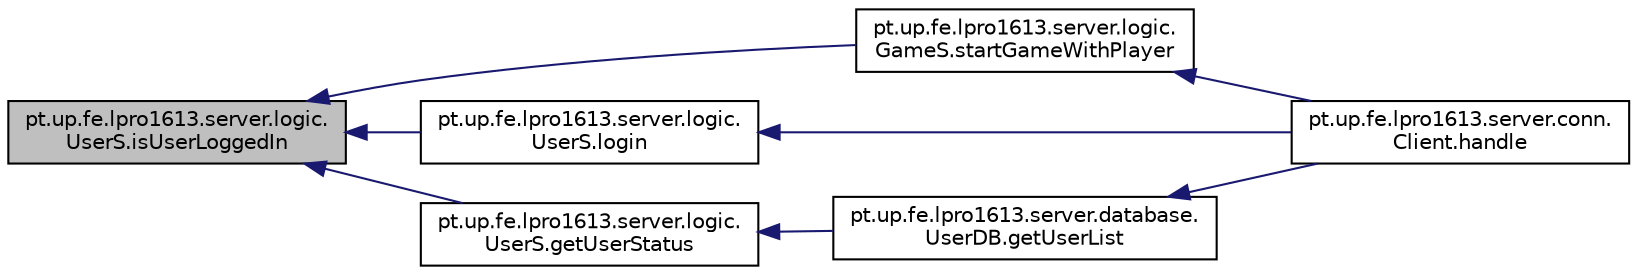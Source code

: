 digraph "pt.up.fe.lpro1613.server.logic.UserS.isUserLoggedIn"
{
  edge [fontname="Helvetica",fontsize="10",labelfontname="Helvetica",labelfontsize="10"];
  node [fontname="Helvetica",fontsize="10",shape=record];
  rankdir="LR";
  Node38 [label="pt.up.fe.lpro1613.server.logic.\lUserS.isUserLoggedIn",height=0.2,width=0.4,color="black", fillcolor="grey75", style="filled", fontcolor="black"];
  Node38 -> Node39 [dir="back",color="midnightblue",fontsize="10",style="solid"];
  Node39 [label="pt.up.fe.lpro1613.server.logic.\lGameS.startGameWithPlayer",height=0.2,width=0.4,color="black", fillcolor="white", style="filled",URL="$classpt_1_1up_1_1fe_1_1lpro1613_1_1server_1_1logic_1_1_game_s.html#a19226b02188cfd19dee0992b2ce6af7a"];
  Node39 -> Node40 [dir="back",color="midnightblue",fontsize="10",style="solid"];
  Node40 [label="pt.up.fe.lpro1613.server.conn.\lClient.handle",height=0.2,width=0.4,color="black", fillcolor="white", style="filled",URL="$classpt_1_1up_1_1fe_1_1lpro1613_1_1server_1_1conn_1_1_client.html#a81efbd1e6b06189da5c814ac767a4a98"];
  Node38 -> Node41 [dir="back",color="midnightblue",fontsize="10",style="solid"];
  Node41 [label="pt.up.fe.lpro1613.server.logic.\lUserS.login",height=0.2,width=0.4,color="black", fillcolor="white", style="filled",URL="$classpt_1_1up_1_1fe_1_1lpro1613_1_1server_1_1logic_1_1_user_s.html#a501230613cfd4f8fee1949c3f116f0ac"];
  Node41 -> Node40 [dir="back",color="midnightblue",fontsize="10",style="solid"];
  Node38 -> Node42 [dir="back",color="midnightblue",fontsize="10",style="solid"];
  Node42 [label="pt.up.fe.lpro1613.server.logic.\lUserS.getUserStatus",height=0.2,width=0.4,color="black", fillcolor="white", style="filled",URL="$classpt_1_1up_1_1fe_1_1lpro1613_1_1server_1_1logic_1_1_user_s.html#a92958d5006bbce1dbc15722f801d67ef"];
  Node42 -> Node43 [dir="back",color="midnightblue",fontsize="10",style="solid"];
  Node43 [label="pt.up.fe.lpro1613.server.database.\lUserDB.getUserList",height=0.2,width=0.4,color="black", fillcolor="white", style="filled",URL="$classpt_1_1up_1_1fe_1_1lpro1613_1_1server_1_1database_1_1_user_d_b.html#a954a448685644afc277007bdf36bb507"];
  Node43 -> Node40 [dir="back",color="midnightblue",fontsize="10",style="solid"];
}
